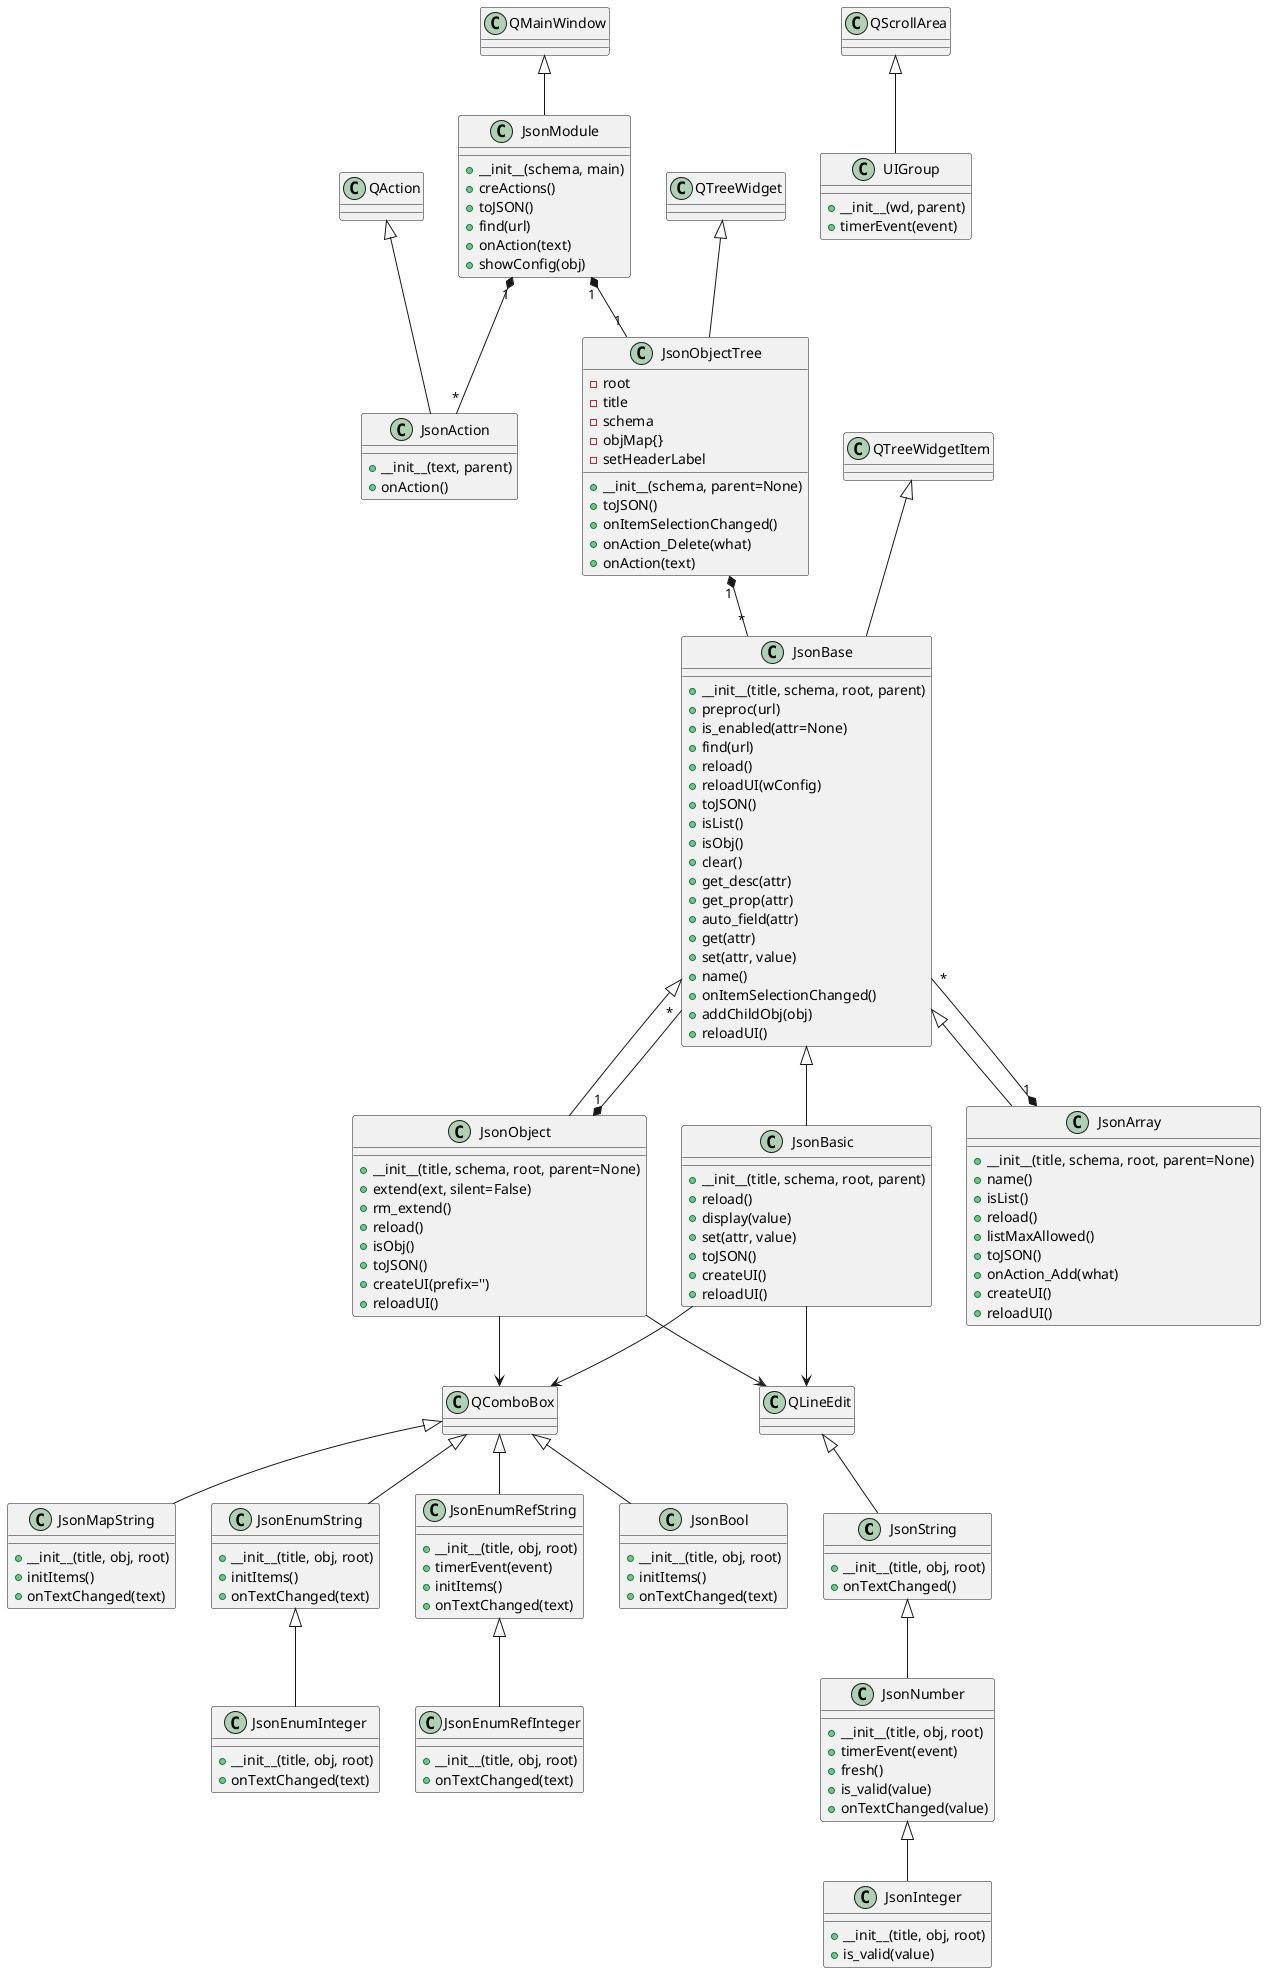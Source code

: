 @startuml

class JsonString {
  +__init__(title, obj, root)
  +onTextChanged()
}

class JsonNumber {
  +__init__(title, obj, root)
  +timerEvent(event)
  +fresh()
  +is_valid(value)
  +onTextChanged(value)
}

class JsonInteger {
  +__init__(title, obj, root)
  +is_valid(value)
}

class JsonEnumRefString {
  +__init__(title, obj, root)
  +timerEvent(event)
  +initItems()
  +onTextChanged(text)
}

class JsonEnumRefInteger {
  +__init__(title, obj, root)
  +onTextChanged(text)
}

class JsonEnumString {
  +__init__(title, obj, root)
  +initItems()
  +onTextChanged(text)
}

class JsonEnumInteger {
  +__init__(title, obj, root)
  +onTextChanged(text)
}

class JsonBool {
  +__init__(title, obj, root)
  +initItems()
  +onTextChanged(text)
}

class JsonMapString {
  +__init__(title, obj, root)
  +initItems()
  +onTextChanged(text)
}

class JsonAction {
  +__init__(text, parent)
  +onAction()
}

class UIGroup {
  +__init__(wd, parent)
  +timerEvent(event)
}

class JsonBase {
  +__init__(title, schema, root, parent)
  +preproc(url)
  +is_enabled(attr=None)
  +find(url)
  +reload()
  +reloadUI(wConfig)
  +toJSON()
  +isList()
  +isObj()
  +clear()
  +get_desc(attr)
  +get_prop(attr)
  +auto_field(attr)
  +get(attr)
  +set(attr, value)
  +name()
  +onItemSelectionChanged()
  +addChildObj(obj)
  +reloadUI()
}

class JsonBasic {
  +__init__(title, schema, root, parent)
  +reload()
  +display(value)
  +set(attr, value)
  +toJSON()
  +createUI()
  +reloadUI()
}

class JsonObject {
  +__init__(title, schema, root, parent=None)
  +extend(ext, silent=False)
  +rm_extend()
  +reload()
  +isObj()
  +toJSON()
  +createUI(prefix='')
  +reloadUI()
}

class JsonArray {
  +__init__(title, schema, root, parent=None)
  +name()
  +isList()
  +reload()
  +listMaxAllowed()
  +toJSON()
  +onAction_Add(what)
  +createUI()
  +reloadUI()
}

class JsonObjectTree {
  -root
  -title
  -schema
  -objMap{}
  -setHeaderLabel
  +__init__(schema, parent=None)
  +toJSON()
  +onItemSelectionChanged()
  +onAction_Delete(what)
  +onAction(text)
}

class JsonModule {
  +__init__(schema, main)
  +creActions()
  +toJSON()
  +find(url)
  +onAction(text)
  +showConfig(obj)
}


JsonString -u-|> QLineEdit
JsonNumber -u-|> JsonString
JsonInteger -u-|> JsonNumber
JsonEnumRefString -u-|> QComboBox
JsonEnumRefInteger -u-|> JsonEnumRefString
JsonEnumString -u-|> QComboBox
JsonEnumInteger -u-|> JsonEnumString
JsonBool -u-|> QComboBox
JsonMapString -u-|> QComboBox

JsonAction -u-|> QAction
UIGroup -u-|> QScrollArea
JsonBase -u-|> QTreeWidgetItem
JsonBasic -u-|> JsonBase
JsonObject -u-|> JsonBase
JsonArray -u-|> JsonBase

JsonObjectTree -u-|> QTreeWidget
JsonModule -u-|> QMainWindow

JsonModule "1" *-- "1" JsonObjectTree
JsonArray "1" *-- "*" JsonBase
JsonObject "1" *-- "*" JsonBase

JsonModule "1" *-- "*" JsonAction
JsonObjectTree "1" *-- "*" JsonBase

JsonBasic --> QLineEdit
JsonBasic --> QComboBox
JsonObject --> QLineEdit
JsonObject --> QComboBox


@enduml
